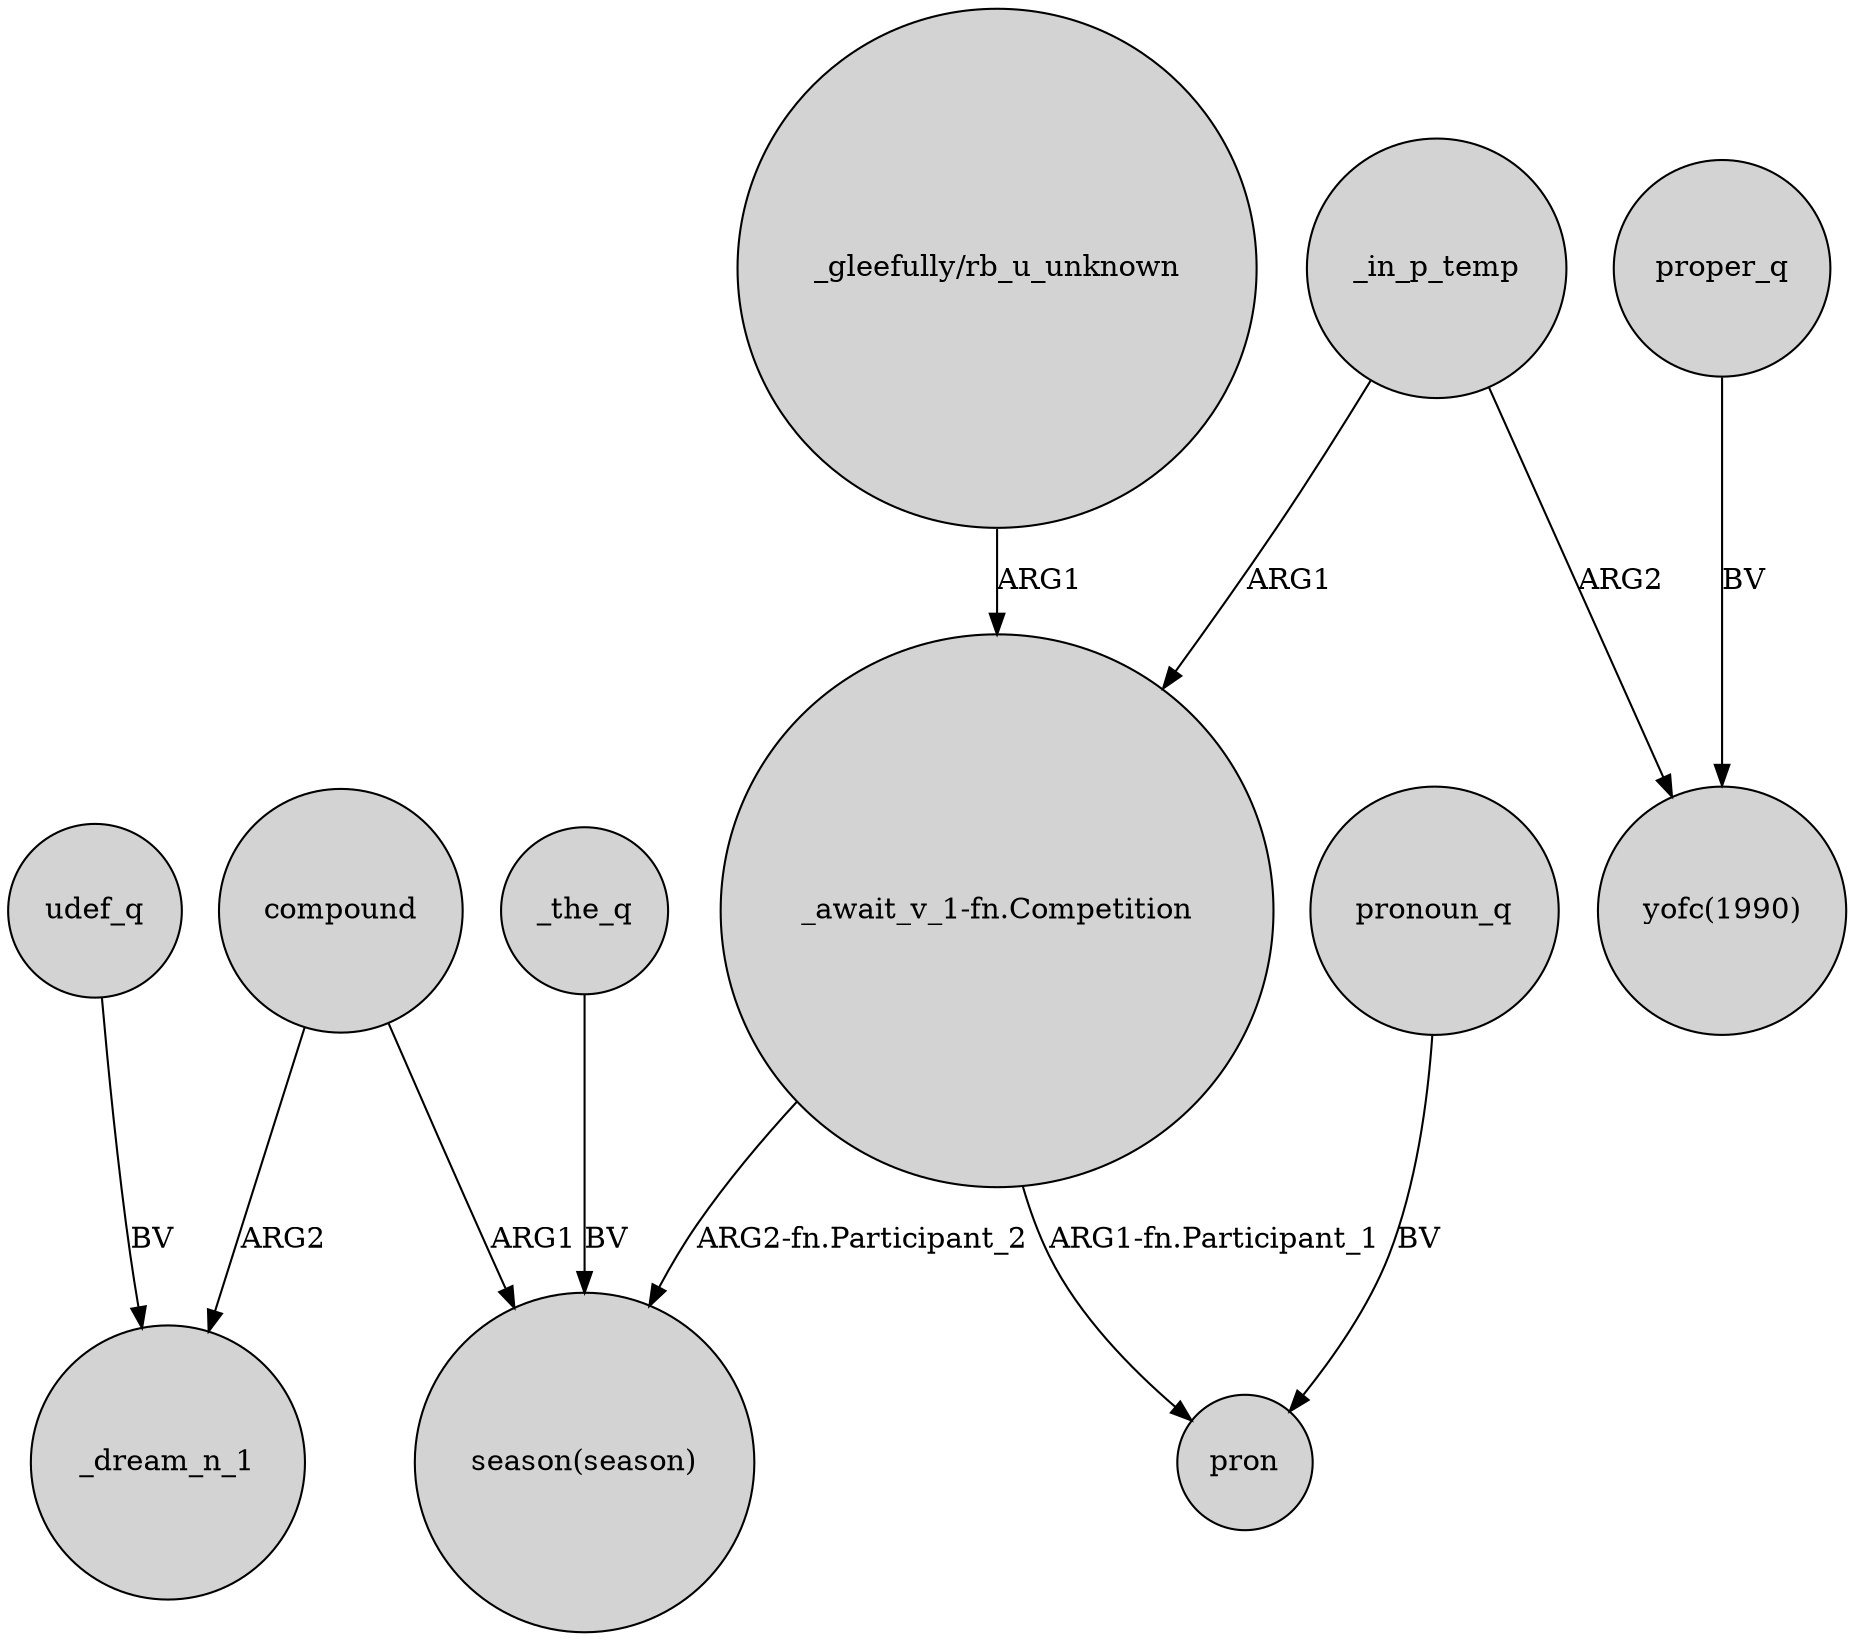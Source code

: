 digraph {
	node [shape=circle style=filled]
	compound -> _dream_n_1 [label=ARG2]
	_in_p_temp -> "yofc(1990)" [label=ARG2]
	"_await_v_1-fn.Competition" -> "season(season)" [label="ARG2-fn.Participant_2"]
	"_gleefully/rb_u_unknown" -> "_await_v_1-fn.Competition" [label=ARG1]
	udef_q -> _dream_n_1 [label=BV]
	"_await_v_1-fn.Competition" -> pron [label="ARG1-fn.Participant_1"]
	compound -> "season(season)" [label=ARG1]
	proper_q -> "yofc(1990)" [label=BV]
	pronoun_q -> pron [label=BV]
	_the_q -> "season(season)" [label=BV]
	_in_p_temp -> "_await_v_1-fn.Competition" [label=ARG1]
}
